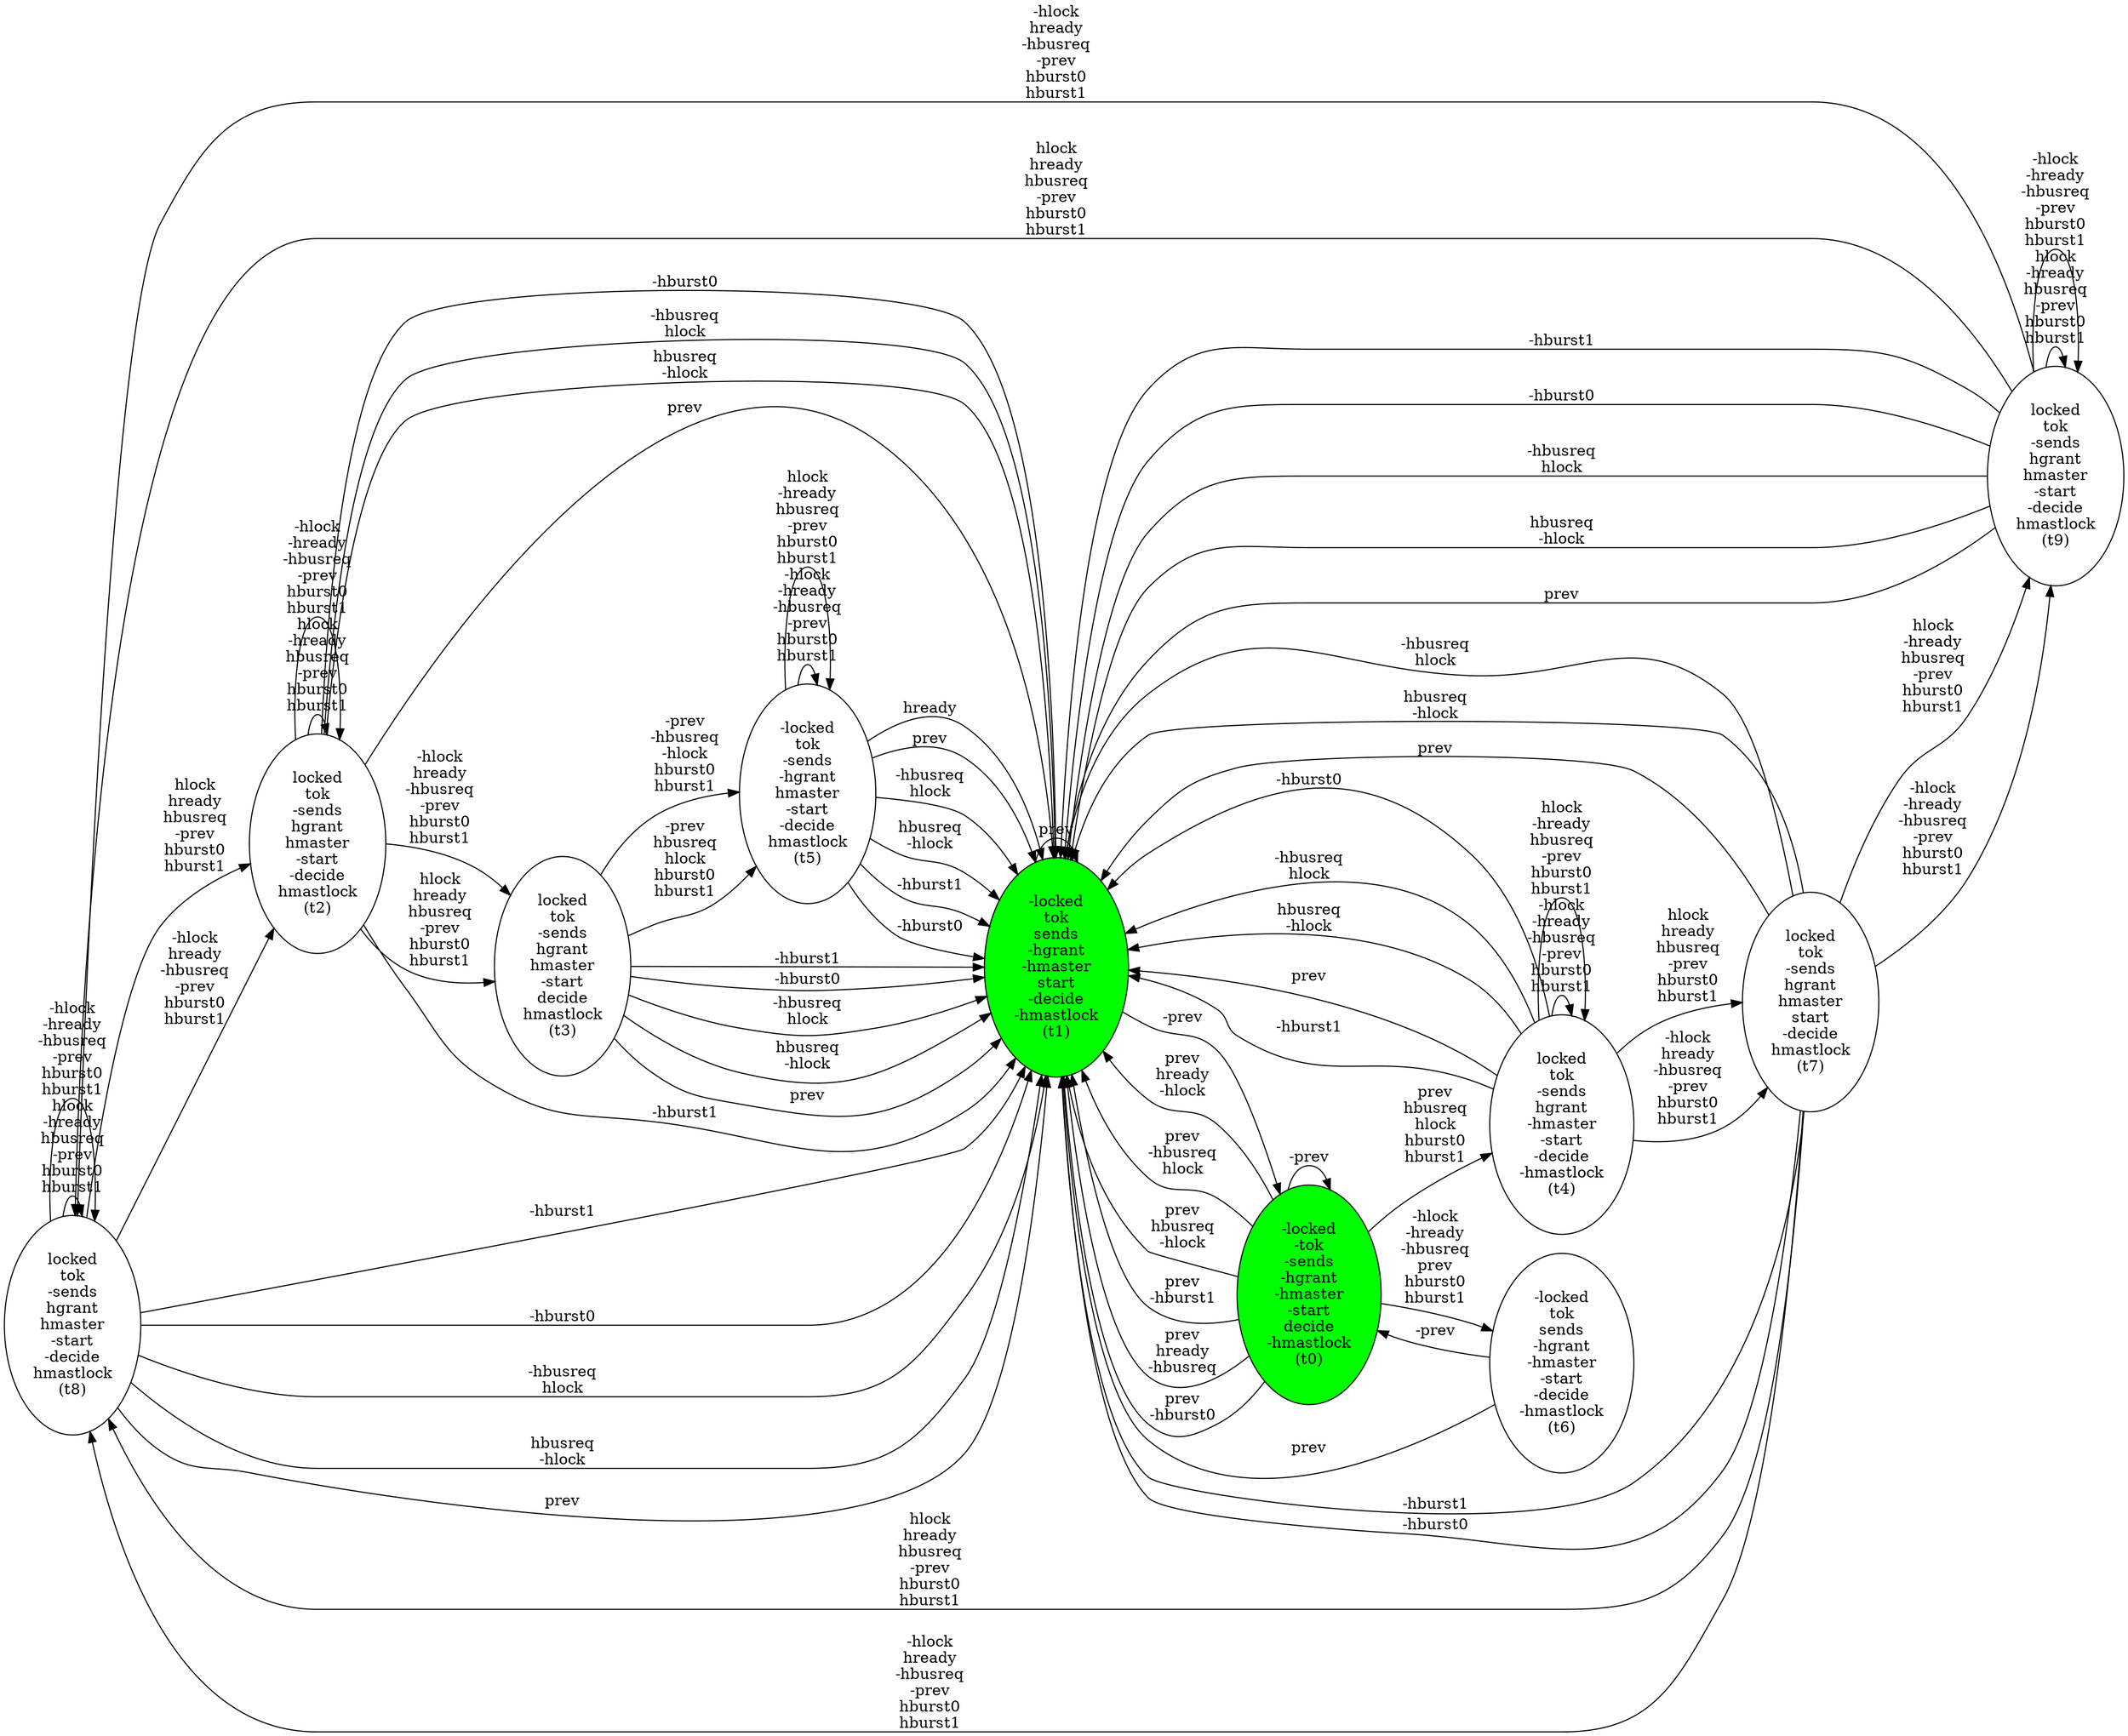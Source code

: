 digraph module {
 rankdir=LR;

"t8" []
"t9" []
"t6" []
"t7" []
"t4" []
"t5" []
"t2" []
"t3" []
"t0" [fillcolor="green",style=filled]
"t1" [fillcolor="green",style=filled]


"t8"[label="locked\ntok\n-sends\nhgrant\nhmaster\n-start\n-decide\nhmastlock\n(t8)"]
"t9"[label="locked\ntok\n-sends\nhgrant\nhmaster\n-start\n-decide\nhmastlock\n(t9)"]
"t6"[label="-locked\ntok\nsends\n-hgrant\n-hmaster\n-start\n-decide\n-hmastlock\n(t6)"]
"t7"[label="locked\ntok\n-sends\nhgrant\nhmaster\nstart\n-decide\nhmastlock\n(t7)"]
"t4"[label="locked\ntok\n-sends\nhgrant\n-hmaster\n-start\n-decide\n-hmastlock\n(t4)"]
"t5"[label="-locked\ntok\n-sends\n-hgrant\nhmaster\n-start\n-decide\nhmastlock\n(t5)"]
"t2"[label="locked\ntok\n-sends\nhgrant\nhmaster\n-start\n-decide\nhmastlock\n(t2)"]
"t3"[label="locked\ntok\n-sends\nhgrant\nhmaster\n-start\ndecide\nhmastlock\n(t3)"]
"t0"[label="-locked\n-tok\n-sends\n-hgrant\n-hmaster\n-start\ndecide\n-hmastlock\n(t0)"]
"t1"[label="-locked\ntok\nsends\n-hgrant\n-hmaster\nstart\n-decide\n-hmastlock\n(t1)"]
"t0" -> "t4" [label="prev\nhbusreq\nhlock\nhburst0\nhburst1"]
"t5" -> "t5" [label="-hlock\n-hready\n-hbusreq\n-prev\nhburst0\nhburst1"]
"t5" -> "t5" [label="hlock\n-hready\nhbusreq\n-prev\nhburst0\nhburst1"]
"t2" -> "t2" [label="hlock\n-hready\nhbusreq\n-prev\nhburst0\nhburst1"]
"t2" -> "t2" [label="-hlock\n-hready\n-hbusreq\n-prev\nhburst0\nhburst1"]
"t4" -> "t1" [label="-hburst1"]
"t4" -> "t1" [label="-hburst0"]
"t4" -> "t1" [label="-hbusreq\nhlock"]
"t4" -> "t1" [label="hbusreq\n-hlock"]
"t4" -> "t1" [label="prev"]
"t0" -> "t1" [label="prev\nhready\n-hlock"]
"t0" -> "t1" [label="prev\n-hbusreq\nhlock"]
"t0" -> "t1" [label="prev\nhbusreq\n-hlock"]
"t0" -> "t1" [label="prev\n-hburst1"]
"t0" -> "t1" [label="prev\nhready\n-hbusreq"]
"t0" -> "t1" [label="prev\n-hburst0"]
"t8" -> "t2" [label="-hlock\nhready\n-hbusreq\n-prev\nhburst0\nhburst1"]
"t8" -> "t2" [label="hlock\nhready\nhbusreq\n-prev\nhburst0\nhburst1"]
"t1" -> "t0" [label="-prev"]
"t6" -> "t0" [label="-prev"]
"t7" -> "t1" [label="-hburst1"]
"t7" -> "t1" [label="-hburst0"]
"t7" -> "t1" [label="-hbusreq\nhlock"]
"t7" -> "t1" [label="hbusreq\n-hlock"]
"t7" -> "t1" [label="prev"]
"t2" -> "t3" [label="-hlock\nhready\n-hbusreq\n-prev\nhburst0\nhburst1"]
"t2" -> "t3" [label="hlock\nhready\nhbusreq\n-prev\nhburst0\nhburst1"]
"t0" -> "t6" [label="-hlock\n-hready\n-hbusreq\nprev\nhburst0\nhburst1"]
"t4" -> "t7" [label="hlock\nhready\nhbusreq\n-prev\nhburst0\nhburst1"]
"t4" -> "t7" [label="-hlock\nhready\n-hbusreq\n-prev\nhburst0\nhburst1"]
"t3" -> "t5" [label="-prev\nhbusreq\nhlock\nhburst0\nhburst1"]
"t3" -> "t5" [label="-prev\n-hbusreq\n-hlock\nhburst0\nhburst1"]
"t8" -> "t8" [label="hlock\n-hready\nhbusreq\n-prev\nhburst0\nhburst1"]
"t8" -> "t8" [label="-hlock\n-hready\n-hbusreq\n-prev\nhburst0\nhburst1"]
"t3" -> "t1" [label="-hburst1"]
"t3" -> "t1" [label="-hburst0"]
"t3" -> "t1" [label="-hbusreq\nhlock"]
"t3" -> "t1" [label="hbusreq\n-hlock"]
"t3" -> "t1" [label="prev"]
"t9" -> "t9" [label="hlock\n-hready\nhbusreq\n-prev\nhburst0\nhburst1"]
"t9" -> "t9" [label="-hlock\n-hready\n-hbusreq\n-prev\nhburst0\nhburst1"]
"t7" -> "t8" [label="hlock\nhready\nhbusreq\n-prev\nhburst0\nhburst1"]
"t7" -> "t8" [label="-hlock\nhready\n-hbusreq\n-prev\nhburst0\nhburst1"]
"t2" -> "t1" [label="-hburst1"]
"t2" -> "t1" [label="-hburst0"]
"t2" -> "t1" [label="-hbusreq\nhlock"]
"t2" -> "t1" [label="hbusreq\n-hlock"]
"t2" -> "t1" [label="prev"]
"t9" -> "t1" [label="-hburst1"]
"t9" -> "t1" [label="-hburst0"]
"t9" -> "t1" [label="-hbusreq\nhlock"]
"t9" -> "t1" [label="hbusreq\n-hlock"]
"t9" -> "t1" [label="prev"]
"t4" -> "t4" [label="-hlock\n-hready\n-hbusreq\n-prev\nhburst0\nhburst1"]
"t4" -> "t4" [label="hlock\n-hready\nhbusreq\n-prev\nhburst0\nhburst1"]
"t9" -> "t8" [label="-hlock\nhready\n-hbusreq\n-prev\nhburst0\nhburst1"]
"t9" -> "t8" [label="hlock\nhready\nhbusreq\n-prev\nhburst0\nhburst1"]
"t6" -> "t1" [label="prev"]
"t0" -> "t0" [label="-prev"]
"t5" -> "t1" [label="prev"]
"t5" -> "t1" [label="-hbusreq\nhlock"]
"t5" -> "t1" [label="hbusreq\n-hlock"]
"t5" -> "t1" [label="-hburst1"]
"t5" -> "t1" [label="-hburst0"]
"t5" -> "t1" [label="hready"]
"t7" -> "t9" [label="-hlock\n-hready\n-hbusreq\n-prev\nhburst0\nhburst1"]
"t7" -> "t9" [label="hlock\n-hready\nhbusreq\n-prev\nhburst0\nhburst1"]
"t8" -> "t1" [label="-hburst1"]
"t8" -> "t1" [label="-hburst0"]
"t8" -> "t1" [label="-hbusreq\nhlock"]
"t8" -> "t1" [label="hbusreq\n-hlock"]
"t8" -> "t1" [label="prev"]
"t1" -> "t1" [label="prev"]
}